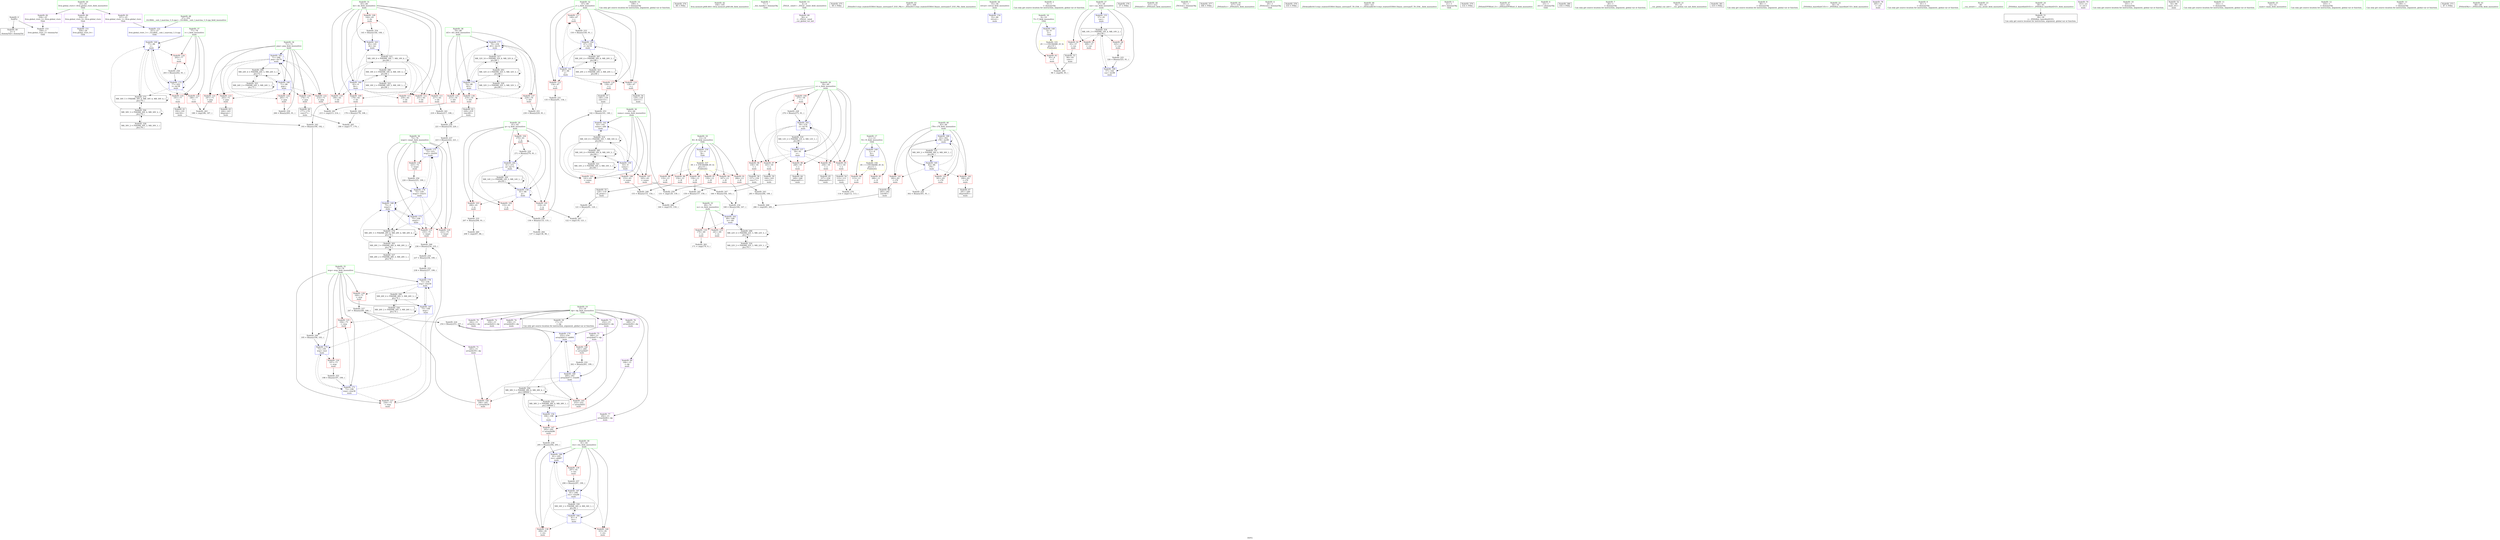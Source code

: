 digraph "SVFG" {
	label="SVFG";

	Node0x55a0b8b39100 [shape=record,color=grey,label="{NodeID: 0\nNullPtr}"];
	Node0x55a0b8b39100 -> Node0x55a0b8b67a90[style=solid];
	Node0x55a0b8b39100 -> Node0x55a0b8b6e020[style=solid];
	Node0x55a0b8b6b6f0 [shape=record,color=grey,label="{NodeID: 263\n188 = cmp(186, 187, )\n}"];
	Node0x55a0b8b6f640 [shape=record,color=blue,label="{NodeID: 180\n260\<--262\narrayidx67\<--rem68\nmain\n}"];
	Node0x55a0b8b6f640 -> Node0x55a0b8b6d7e0[style=dashed];
	Node0x55a0b8b6f640 -> Node0x55a0b8b6d8b0[style=dashed];
	Node0x55a0b8b6f640 -> Node0x55a0b8b6f570[style=dashed];
	Node0x55a0b8b6f640 -> Node0x55a0b8b88760[style=dashed];
	Node0x55a0b8b66a70 [shape=record,color=red,label="{NodeID: 97\n163\<--59\n\<--s\nmain\n}"];
	Node0x55a0b8b66a70 -> Node0x55a0b8b682b0[style=solid];
	Node0x55a0b8b39540 [shape=record,color=green,label="{NodeID: 14\n199\<--1\n\<--dummyObj\nCan only get source location for instruction, argument, global var or function.}"];
	Node0x55a0b8b675d0 [shape=record,color=red,label="{NodeID: 111\n217\<--65\n\<--ile\nmain\n}"];
	Node0x55a0b8b675d0 -> Node0x55a0b8b74150[style=solid];
	Node0x55a0b8b3ea60 [shape=record,color=green,label="{NodeID: 28\n59\<--60\ns\<--s_field_insensitive\nmain\n}"];
	Node0x55a0b8b3ea60 -> Node0x55a0b8b69ff0[style=solid];
	Node0x55a0b8b3ea60 -> Node0x55a0b8b669a0[style=solid];
	Node0x55a0b8b3ea60 -> Node0x55a0b8b66a70[style=solid];
	Node0x55a0b8b3ea60 -> Node0x55a0b8b66b40[style=solid];
	Node0x55a0b8b3ea60 -> Node0x55a0b8b66c10[style=solid];
	Node0x55a0b8b3ea60 -> Node0x55a0b8b66ce0[style=solid];
	Node0x55a0b8b3ea60 -> Node0x55a0b8b6e390[style=solid];
	Node0x55a0b8b3ea60 -> Node0x55a0b8b6f8b0[style=solid];
	Node0x55a0b8bab790 [shape=record,color=black,label="{NodeID: 374\n98 = PHI()\n}"];
	Node0x55a0b8b6c870 [shape=record,color=red,label="{NodeID: 125\n194\<--73\n\<--wsp\nmain\n}"];
	Node0x55a0b8b6c870 -> Node0x55a0b8b73fd0[style=solid];
	Node0x55a0b8b664c0 [shape=record,color=green,label="{NodeID: 42\n104\<--105\nllvm.memset.p0i8.i64\<--llvm.memset.p0i8.i64_field_insensitive\n}"];
	Node0x55a0b8b6d3d0 [shape=record,color=red,label="{NodeID: 139\n297\<--81\n\<--res\nmain\n}"];
	Node0x55a0b8b6d3d0 -> Node0x55a0b8b75950[style=solid];
	Node0x55a0b8b68040 [shape=record,color=black,label="{NodeID: 56\n129\<--128\nconv11\<--\nmain\n}"];
	Node0x55a0b8b68040 -> Node0x55a0b8b6b0f0[style=solid];
	Node0x55a0b8b90460 [shape=record,color=black,label="{NodeID: 319\nMR_12V_2 = PHI(MR_12V_4, MR_12V_1, )\npts\{60 \}\n}"];
	Node0x55a0b8b90460 -> Node0x55a0b8b6e390[style=dashed];
	Node0x55a0b8b739d0 [shape=record,color=grey,label="{NodeID: 236\n221 = Binary(218, 220, )\n}"];
	Node0x55a0b8b739d0 -> Node0x55a0b8b73b50[style=solid];
	Node0x55a0b8b6e020 [shape=record,color=blue, style = dotted,label="{NodeID: 153\n358\<--3\nllvm.global_ctors_2\<--dummyVal\nGlob }"];
	Node0x55a0b8b68ba0 [shape=record,color=purple,label="{NodeID: 70\n242\<--15\narrayidx\<--dp\nmain\n}"];
	Node0x55a0b8b74ed0 [shape=record,color=grey,label="{NodeID: 250\n237 = Binary(236, 199, )\n}"];
	Node0x55a0b8b74ed0 -> Node0x55a0b8b751d0[style=solid];
	Node0x55a0b8b6ebb0 [shape=record,color=blue,label="{NodeID: 167\n73\<--108\nwsp\<--\nmain\n}"];
	Node0x55a0b8b6ebb0 -> Node0x55a0b8b6c870[style=dashed];
	Node0x55a0b8b6ebb0 -> Node0x55a0b8b6ca10[style=dashed];
	Node0x55a0b8b6ebb0 -> Node0x55a0b8b6ee20[style=dashed];
	Node0x55a0b8b6ebb0 -> Node0x55a0b8b6f4a0[style=dashed];
	Node0x55a0b8b69700 [shape=record,color=red,label="{NodeID: 84\n113\<--11\n\<--N\nmain\n}"];
	Node0x55a0b8b69700 -> Node0x55a0b8b77ce0[style=solid];
	Node0x55a0b8b5bce0 [shape=record,color=green,label="{NodeID: 1\n7\<--1\n__dso_handle\<--dummyObj\nGlob }"];
	Node0x55a0b8b6b870 [shape=record,color=grey,label="{NodeID: 264\n137 = cmp(136, 86, )\n}"];
	Node0x55a0b8b6f710 [shape=record,color=blue,label="{NodeID: 181\n71\<--266\npop\<--inc70\nmain\n}"];
	Node0x55a0b8b6f710 -> Node0x55a0b8b6c460[style=dashed];
	Node0x55a0b8b6f710 -> Node0x55a0b8b6c530[style=dashed];
	Node0x55a0b8b6f710 -> Node0x55a0b8b6c600[style=dashed];
	Node0x55a0b8b6f710 -> Node0x55a0b8b6c6d0[style=dashed];
	Node0x55a0b8b6f710 -> Node0x55a0b8b6c7a0[style=dashed];
	Node0x55a0b8b6f710 -> Node0x55a0b8b6f710[style=dashed];
	Node0x55a0b8b6f710 -> Node0x55a0b8b86e60[style=dashed];
	Node0x55a0b8b66b40 [shape=record,color=red,label="{NodeID: 98\n248\<--59\n\<--s\nmain\n}"];
	Node0x55a0b8b66b40 -> Node0x55a0b8b686c0[style=solid];
	Node0x55a0b8b39610 [shape=record,color=green,label="{NodeID: 15\n4\<--6\n_ZStL8__ioinit\<--_ZStL8__ioinit_field_insensitive\nGlob }"];
	Node0x55a0b8b39610 -> Node0x55a0b8b68a00[style=solid];
	Node0x55a0b8b676a0 [shape=record,color=red,label="{NodeID: 112\n251\<--65\n\<--ile\nmain\n}"];
	Node0x55a0b8b3eb30 [shape=record,color=green,label="{NodeID: 29\n61\<--62\nq\<--q_field_insensitive\nmain\n}"];
	Node0x55a0b8b3eb30 -> Node0x55a0b8b66db0[style=solid];
	Node0x55a0b8b3eb30 -> Node0x55a0b8b66e80[style=solid];
	Node0x55a0b8b3eb30 -> Node0x55a0b8b66f50[style=solid];
	Node0x55a0b8b3eb30 -> Node0x55a0b8b67020[style=solid];
	Node0x55a0b8b3eb30 -> Node0x55a0b8b6e460[style=solid];
	Node0x55a0b8b3eb30 -> Node0x55a0b8b6f7e0[style=solid];
	Node0x55a0b8bab8f0 [shape=record,color=black,label="{NodeID: 375\n99 = PHI()\n}"];
	Node0x55a0b8b6c940 [shape=record,color=red,label="{NodeID: 126\n197\<--73\n\<--wsp\nmain\n}"];
	Node0x55a0b8b6c940 -> Node0x55a0b8b75650[style=solid];
	Node0x55a0b8b66590 [shape=record,color=green,label="{NodeID: 43\n307\<--308\n_ZStlsISt11char_traitsIcEERSt13basic_ostreamIcT_ES5_PKc\<--_ZStlsISt11char_traitsIcEERSt13basic_ostreamIcT_ES5_PKc_field_insensitive\n}"];
	Node0x55a0b8b6d4a0 [shape=record,color=red,label="{NodeID: 140\n315\<--81\n\<--res\nmain\n}"];
	Node0x55a0b8b68110 [shape=record,color=black,label="{NodeID: 57\n140\<--139\nconv15\<--\nmain\n}"];
	Node0x55a0b8b68110 -> Node0x55a0b8b75350[style=solid];
	Node0x55a0b8b90960 [shape=record,color=black,label="{NodeID: 320\nMR_14V_2 = PHI(MR_14V_3, MR_14V_1, )\npts\{62 \}\n}"];
	Node0x55a0b8b90960 -> Node0x55a0b8b6e460[style=dashed];
	Node0x55a0b8b90960 -> Node0x55a0b8b90960[style=dashed];
	Node0x55a0b8b73b50 [shape=record,color=grey,label="{NodeID: 237\n223 = Binary(222, 221, )\n}"];
	Node0x55a0b8b73b50 -> Node0x55a0b8b6f230[style=solid];
	Node0x55a0b8b6e120 [shape=record,color=blue,label="{NodeID: 154\n55\<--86\nretval\<--\nmain\n}"];
	Node0x55a0b8b68c70 [shape=record,color=purple,label="{NodeID: 71\n245\<--15\narrayidx59\<--dp\nmain\n}"];
	Node0x55a0b8b68c70 -> Node0x55a0b8b6d7e0[style=solid];
	Node0x55a0b8b75050 [shape=record,color=grey,label="{NodeID: 251\n230 = Binary(229, 91, )\n}"];
	Node0x55a0b8b75050 -> Node0x55a0b8b6f3d0[style=solid];
	Node0x55a0b8b6ec80 [shape=record,color=blue,label="{NodeID: 168\n75\<--9\nwsp2\<--\nmain\n}"];
	Node0x55a0b8b6ec80 -> Node0x55a0b8b6cd50[style=dashed];
	Node0x55a0b8b6ec80 -> Node0x55a0b8b6ec80[style=dashed];
	Node0x55a0b8b6ec80 -> Node0x55a0b8b6f090[style=dashed];
	Node0x55a0b8b6ec80 -> Node0x55a0b8b81f60[style=dashed];
	Node0x55a0b8b697d0 [shape=record,color=red,label="{NodeID: 85\n288\<--11\n\<--N\nmain\n}"];
	Node0x55a0b8b5ed40 [shape=record,color=green,label="{NodeID: 2\n9\<--1\n\<--dummyObj\nCan only get source location for instruction, argument, global var or function.}"];
	Node0x55a0b8b6b9f0 [shape=record,color=grey,label="{NodeID: 265\n180 = cmp(177, 179, )\n}"];
	Node0x55a0b8b6f7e0 [shape=record,color=blue,label="{NodeID: 182\n61\<--271\nq\<--inc73\nmain\n}"];
	Node0x55a0b8b6f7e0 -> Node0x55a0b8b66db0[style=dashed];
	Node0x55a0b8b6f7e0 -> Node0x55a0b8b66e80[style=dashed];
	Node0x55a0b8b6f7e0 -> Node0x55a0b8b66f50[style=dashed];
	Node0x55a0b8b6f7e0 -> Node0x55a0b8b67020[style=dashed];
	Node0x55a0b8b6f7e0 -> Node0x55a0b8b6e460[style=dashed];
	Node0x55a0b8b6f7e0 -> Node0x55a0b8b6f7e0[style=dashed];
	Node0x55a0b8b6f7e0 -> Node0x55a0b8b90960[style=dashed];
	Node0x55a0b8b66c10 [shape=record,color=red,label="{NodeID: 99\n256\<--59\n\<--s\nmain\n}"];
	Node0x55a0b8b66c10 -> Node0x55a0b8b68790[style=solid];
	Node0x55a0b8b3db50 [shape=record,color=green,label="{NodeID: 16\n8\<--10\nT\<--T_field_insensitive\nGlob }"];
	Node0x55a0b8b3db50 -> Node0x55a0b8b69630[style=solid];
	Node0x55a0b8b3db50 -> Node0x55a0b8b6db20[style=solid];
	Node0x55a0b8b67770 [shape=record,color=red,label="{NodeID: 113\n259\<--65\n\<--ile\nmain\n}"];
	Node0x55a0b8b3ec00 [shape=record,color=green,label="{NodeID: 30\n63\<--64\nsuma\<--suma_field_insensitive\nmain\n}"];
	Node0x55a0b8b3ec00 -> Node0x55a0b8b670f0[style=solid];
	Node0x55a0b8b3ec00 -> Node0x55a0b8b671c0[style=solid];
	Node0x55a0b8b3ec00 -> Node0x55a0b8b67290[style=solid];
	Node0x55a0b8b3ec00 -> Node0x55a0b8b6e530[style=solid];
	Node0x55a0b8b3ec00 -> Node0x55a0b8b6e7a0[style=solid];
	Node0x55a0b8bab9c0 [shape=record,color=black,label="{NodeID: 376\n37 = PHI()\n}"];
	Node0x55a0b8b88260 [shape=record,color=black,label="{NodeID: 293\nMR_32V_4 = PHI(MR_32V_5, MR_32V_3, )\npts\{80 \}\n}"];
	Node0x55a0b8b88260 -> Node0x55a0b8b6f160[style=dashed];
	Node0x55a0b8b88260 -> Node0x55a0b8b88260[style=dashed];
	Node0x55a0b8b88260 -> Node0x55a0b8b8fa60[style=dashed];
	Node0x55a0b8b88260 -> Node0x55a0b8b93660[style=dashed];
	Node0x55a0b8b6ca10 [shape=record,color=red,label="{NodeID: 127\n234\<--73\n\<--wsp\nmain\n}"];
	Node0x55a0b8b6ca10 -> Node0x55a0b8b748d0[style=solid];
	Node0x55a0b8b66660 [shape=record,color=green,label="{NodeID: 44\n311\<--312\n_ZNSolsEi\<--_ZNSolsEi_field_insensitive\n}"];
	Node0x55a0b8b727d0 [shape=record,color=grey,label="{NodeID: 224\n254 = Binary(253, 247, )\n}"];
	Node0x55a0b8b727d0 -> Node0x55a0b8b6f570[style=solid];
	Node0x55a0b8b6d570 [shape=record,color=red,label="{NodeID: 141\n282\<--83\n\<--i78\nmain\n}"];
	Node0x55a0b8b6d570 -> Node0x55a0b8b68860[style=solid];
	Node0x55a0b8b681e0 [shape=record,color=black,label="{NodeID: 58\n157\<--156\nconv17\<--\nmain\n}"];
	Node0x55a0b8b681e0 -> Node0x55a0b8b74750[style=solid];
	Node0x55a0b8b90e60 [shape=record,color=black,label="{NodeID: 321\nMR_16V_2 = PHI(MR_16V_3, MR_16V_1, )\npts\{64 \}\n}"];
	Node0x55a0b8b90e60 -> Node0x55a0b8b85a60[style=dashed];
	Node0x55a0b8b90e60 -> Node0x55a0b8b90e60[style=dashed];
	Node0x55a0b8b73cd0 [shape=record,color=grey,label="{NodeID: 238\n295 = Binary(294, 293, )\n}"];
	Node0x55a0b8b73cd0 -> Node0x55a0b8b6fb20[style=solid];
	Node0x55a0b8b6e1f0 [shape=record,color=blue,label="{NodeID: 155\n57\<--91\ncas\<--\nmain\n}"];
	Node0x55a0b8b6e1f0 -> Node0x55a0b8b8ff60[style=dashed];
	Node0x55a0b8b68d40 [shape=record,color=purple,label="{NodeID: 72\n250\<--15\narrayidx62\<--dp\nmain\n}"];
	Node0x55a0b8b95ca0 [shape=record,color=yellow,style=double,label="{NodeID: 335\n2V_1 = ENCHI(MR_2V_0)\npts\{10 \}\nFun[main]}"];
	Node0x55a0b8b95ca0 -> Node0x55a0b8b69630[style=dashed];
	Node0x55a0b8b751d0 [shape=record,color=grey,label="{NodeID: 252\n238 = Binary(237, 199, )\n}"];
	Node0x55a0b8b751d0 -> Node0x55a0b8b6f4a0[style=solid];
	Node0x55a0b8b6ed50 [shape=record,color=blue,label="{NodeID: 169\n77\<--86\ni\<--\nmain\n}"];
	Node0x55a0b8b6ed50 -> Node0x55a0b8b6ce20[style=dashed];
	Node0x55a0b8b6ed50 -> Node0x55a0b8b6cef0[style=dashed];
	Node0x55a0b8b6ed50 -> Node0x55a0b8b6cfc0[style=dashed];
	Node0x55a0b8b6ed50 -> Node0x55a0b8b6ed50[style=dashed];
	Node0x55a0b8b6ed50 -> Node0x55a0b8b6efc0[style=dashed];
	Node0x55a0b8b6ed50 -> Node0x55a0b8b82460[style=dashed];
	Node0x55a0b8b698a0 [shape=record,color=red,label="{NodeID: 86\n119\<--13\n\<--B\nmain\n}"];
	Node0x55a0b8b698a0 -> Node0x55a0b8b67f70[style=solid];
	Node0x55a0b8b3e070 [shape=record,color=green,label="{NodeID: 3\n19\<--1\n_ZSt3cin\<--dummyObj\nGlob }"];
	Node0x55a0b8b6bb70 [shape=record,color=grey,label="{NodeID: 266\n160 = cmp(155, 159, )\n}"];
	Node0x55a0b8b6f8b0 [shape=record,color=blue,label="{NodeID: 183\n59\<--276\ns\<--inc76\nmain\n}"];
	Node0x55a0b8b6f8b0 -> Node0x55a0b8b69ff0[style=dashed];
	Node0x55a0b8b6f8b0 -> Node0x55a0b8b669a0[style=dashed];
	Node0x55a0b8b6f8b0 -> Node0x55a0b8b66a70[style=dashed];
	Node0x55a0b8b6f8b0 -> Node0x55a0b8b66b40[style=dashed];
	Node0x55a0b8b6f8b0 -> Node0x55a0b8b66c10[style=dashed];
	Node0x55a0b8b6f8b0 -> Node0x55a0b8b66ce0[style=dashed];
	Node0x55a0b8b6f8b0 -> Node0x55a0b8b6f8b0[style=dashed];
	Node0x55a0b8b6f8b0 -> Node0x55a0b8b90460[style=dashed];
	Node0x55a0b8b66ce0 [shape=record,color=red,label="{NodeID: 100\n275\<--59\n\<--s\nmain\n}"];
	Node0x55a0b8b66ce0 -> Node0x55a0b8b72dd0[style=solid];
	Node0x55a0b8b3dbe0 [shape=record,color=green,label="{NodeID: 17\n11\<--12\nN\<--N_field_insensitive\nGlob }"];
	Node0x55a0b8b3dbe0 -> Node0x55a0b8b69700[style=solid];
	Node0x55a0b8b3dbe0 -> Node0x55a0b8b697d0[style=solid];
	Node0x55a0b8b3dbe0 -> Node0x55a0b8b6dc20[style=solid];
	Node0x55a0b8b67840 [shape=record,color=red,label="{NodeID: 114\n128\<--67\n\<--j\nmain\n}"];
	Node0x55a0b8b67840 -> Node0x55a0b8b68040[style=solid];
	Node0x55a0b8b3ecd0 [shape=record,color=green,label="{NodeID: 31\n65\<--66\nile\<--ile_field_insensitive\nmain\n}"];
	Node0x55a0b8b3ecd0 -> Node0x55a0b8b67360[style=solid];
	Node0x55a0b8b3ecd0 -> Node0x55a0b8b67430[style=solid];
	Node0x55a0b8b3ecd0 -> Node0x55a0b8b67500[style=solid];
	Node0x55a0b8b3ecd0 -> Node0x55a0b8b675d0[style=solid];
	Node0x55a0b8b3ecd0 -> Node0x55a0b8b676a0[style=solid];
	Node0x55a0b8b3ecd0 -> Node0x55a0b8b67770[style=solid];
	Node0x55a0b8b3ecd0 -> Node0x55a0b8b6e600[style=solid];
	Node0x55a0b8b3ecd0 -> Node0x55a0b8b6e870[style=solid];
	Node0x55a0b8baba90 [shape=record,color=black,label="{NodeID: 377\n306 = PHI()\n}"];
	Node0x55a0b8b88760 [shape=record,color=black,label="{NodeID: 294\nMR_38V_5 = PHI(MR_38V_6, MR_38V_4, )\npts\{180000 \}\n}"];
	Node0x55a0b8b88760 -> Node0x55a0b8b6d7e0[style=dashed];
	Node0x55a0b8b88760 -> Node0x55a0b8b6d8b0[style=dashed];
	Node0x55a0b8b88760 -> Node0x55a0b8b6da50[style=dashed];
	Node0x55a0b8b88760 -> Node0x55a0b8b6f570[style=dashed];
	Node0x55a0b8b88760 -> Node0x55a0b8b88760[style=dashed];
	Node0x55a0b8b88760 -> Node0x55a0b8b85160[style=dashed];
	Node0x55a0b8b6cae0 [shape=record,color=red,label="{NodeID: 128\n240\<--73\n\<--wsp\nmain\n}"];
	Node0x55a0b8b6cae0 -> Node0x55a0b8b72c50[style=solid];
	Node0x55a0b8b66730 [shape=record,color=green,label="{NodeID: 45\n317\<--318\n_ZNSolsEx\<--_ZNSolsEx_field_insensitive\n}"];
	Node0x55a0b8b72950 [shape=record,color=grey,label="{NodeID: 225\n326 = Binary(325, 91, )\n}"];
	Node0x55a0b8b72950 -> Node0x55a0b8b6fd90[style=solid];
	Node0x55a0b8b6d640 [shape=record,color=red,label="{NodeID: 142\n290\<--83\n\<--i78\nmain\n}"];
	Node0x55a0b8b6d640 -> Node0x55a0b8b68930[style=solid];
	Node0x55a0b8b682b0 [shape=record,color=black,label="{NodeID: 59\n164\<--163\nconv22\<--\nmain\n}"];
	Node0x55a0b8b682b0 -> Node0x55a0b8b74a50[style=solid];
	Node0x55a0b8b91360 [shape=record,color=black,label="{NodeID: 322\nMR_18V_2 = PHI(MR_18V_3, MR_18V_1, )\npts\{66 \}\n}"];
	Node0x55a0b8b91360 -> Node0x55a0b8b85f60[style=dashed];
	Node0x55a0b8b91360 -> Node0x55a0b8b91360[style=dashed];
	Node0x55a0b8b73e50 [shape=record,color=grey,label="{NodeID: 239\n136 = Binary(133, 135, )\n}"];
	Node0x55a0b8b73e50 -> Node0x55a0b8b6b870[style=solid];
	Node0x55a0b8b6e2c0 [shape=record,color=blue,label="{NodeID: 156\n106\<--108\n\<--\nmain\n}"];
	Node0x55a0b8b6e2c0 -> Node0x55a0b8b6da50[style=dashed];
	Node0x55a0b8b6e2c0 -> Node0x55a0b8b88760[style=dashed];
	Node0x55a0b8b6e2c0 -> Node0x55a0b8b85160[style=dashed];
	Node0x55a0b8b68e10 [shape=record,color=purple,label="{NodeID: 73\n252\<--15\narrayidx63\<--dp\nmain\n}"];
	Node0x55a0b8b68e10 -> Node0x55a0b8b6d8b0[style=solid];
	Node0x55a0b8b68e10 -> Node0x55a0b8b6f570[style=solid];
	Node0x55a0b8b96790 [shape=record,color=yellow,style=double,label="{NodeID: 336\n4V_1 = ENCHI(MR_4V_0)\npts\{12 \}\nFun[main]}"];
	Node0x55a0b8b96790 -> Node0x55a0b8b69700[style=dashed];
	Node0x55a0b8b96790 -> Node0x55a0b8b697d0[style=dashed];
	Node0x55a0b8b75350 [shape=record,color=grey,label="{NodeID: 253\n142 = Binary(141, 140, )\n}"];
	Node0x55a0b8b75350 -> Node0x55a0b8b6e7a0[style=solid];
	Node0x55a0b8b6ee20 [shape=record,color=blue,label="{NodeID: 170\n73\<--195\nwsp\<--mul\nmain\n}"];
	Node0x55a0b8b6ee20 -> Node0x55a0b8b6c940[style=dashed];
	Node0x55a0b8b6ee20 -> Node0x55a0b8b6eef0[style=dashed];
	Node0x55a0b8b69970 [shape=record,color=red,label="{NodeID: 87\n130\<--13\n\<--B\nmain\n}"];
	Node0x55a0b8b69970 -> Node0x55a0b8b6b0f0[style=solid];
	Node0x55a0b8b3e130 [shape=record,color=green,label="{NodeID: 4\n20\<--1\n_ZSt4cout\<--dummyObj\nGlob }"];
	Node0x55a0b8b6bcf0 [shape=record,color=grey,label="{NodeID: 267\n122 = cmp(118, 121, )\n}"];
	Node0x55a0b8b6f980 [shape=record,color=blue,label="{NodeID: 184\n81\<--9\nres\<--\nmain\n}"];
	Node0x55a0b8b6f980 -> Node0x55a0b8b6d300[style=dashed];
	Node0x55a0b8b6f980 -> Node0x55a0b8b6d4a0[style=dashed];
	Node0x55a0b8b6f980 -> Node0x55a0b8b6fb20[style=dashed];
	Node0x55a0b8b6f980 -> Node0x55a0b8b93b60[style=dashed];
	Node0x55a0b8b66db0 [shape=record,color=red,label="{NodeID: 101\n118\<--61\n\<--q\nmain\n}"];
	Node0x55a0b8b66db0 -> Node0x55a0b8b6bcf0[style=solid];
	Node0x55a0b8b3dcb0 [shape=record,color=green,label="{NodeID: 18\n13\<--14\nB\<--B_field_insensitive\nGlob }"];
	Node0x55a0b8b3dcb0 -> Node0x55a0b8b698a0[style=solid];
	Node0x55a0b8b3dcb0 -> Node0x55a0b8b69970[style=solid];
	Node0x55a0b8b3dcb0 -> Node0x55a0b8b69a40[style=solid];
	Node0x55a0b8b3dcb0 -> Node0x55a0b8b69b10[style=solid];
	Node0x55a0b8b3dcb0 -> Node0x55a0b8b69be0[style=solid];
	Node0x55a0b8b3dcb0 -> Node0x55a0b8b69cb0[style=solid];
	Node0x55a0b8b3dcb0 -> Node0x55a0b8b6dd20[style=solid];
	Node0x55a0b8b67910 [shape=record,color=red,label="{NodeID: 115\n134\<--67\n\<--j\nmain\n}"];
	Node0x55a0b8b67910 -> Node0x55a0b8b73250[style=solid];
	Node0x55a0b8b3eda0 [shape=record,color=green,label="{NodeID: 32\n67\<--68\nj\<--j_field_insensitive\nmain\n}"];
	Node0x55a0b8b3eda0 -> Node0x55a0b8b67840[style=solid];
	Node0x55a0b8b3eda0 -> Node0x55a0b8b67910[style=solid];
	Node0x55a0b8b3eda0 -> Node0x55a0b8b6c120[style=solid];
	Node0x55a0b8b3eda0 -> Node0x55a0b8b6c1f0[style=solid];
	Node0x55a0b8b3eda0 -> Node0x55a0b8b6e6d0[style=solid];
	Node0x55a0b8b3eda0 -> Node0x55a0b8b6e940[style=solid];
	Node0x55a0b8babbf0 [shape=record,color=black,label="{NodeID: 378\n310 = PHI()\n}"];
	Node0x55a0b8b6cbb0 [shape=record,color=red,label="{NodeID: 129\n222\<--75\n\<--wsp2\nmain\n}"];
	Node0x55a0b8b6cbb0 -> Node0x55a0b8b73b50[style=solid];
	Node0x55a0b8b66800 [shape=record,color=green,label="{NodeID: 46\n320\<--321\n_ZSt4endlIcSt11char_traitsIcEERSt13basic_ostreamIT_T0_ES6_\<--_ZSt4endlIcSt11char_traitsIcEERSt13basic_ostreamIT_T0_ES6__field_insensitive\n}"];
	Node0x55a0b8b72ad0 [shape=record,color=grey,label="{NodeID: 226\n302 = Binary(301, 91, )\n}"];
	Node0x55a0b8b72ad0 -> Node0x55a0b8b6fcc0[style=solid];
	Node0x55a0b8b6d710 [shape=record,color=red,label="{NodeID: 143\n301\<--83\n\<--i78\nmain\n}"];
	Node0x55a0b8b6d710 -> Node0x55a0b8b72ad0[style=solid];
	Node0x55a0b8b68380 [shape=record,color=black,label="{NodeID: 60\n177\<--176\nconv27\<--\nmain\n}"];
	Node0x55a0b8b68380 -> Node0x55a0b8b6b9f0[style=solid];
	Node0x55a0b8b91860 [shape=record,color=black,label="{NodeID: 323\nMR_20V_2 = PHI(MR_20V_3, MR_20V_1, )\npts\{68 \}\n}"];
	Node0x55a0b8b91860 -> Node0x55a0b8b86460[style=dashed];
	Node0x55a0b8b91860 -> Node0x55a0b8b91860[style=dashed];
	Node0x55a0b8b73fd0 [shape=record,color=grey,label="{NodeID: 240\n195 = Binary(194, 193, )\n}"];
	Node0x55a0b8b73fd0 -> Node0x55a0b8b6ee20[style=solid];
	Node0x55a0b8b6e390 [shape=record,color=blue,label="{NodeID: 157\n59\<--91\ns\<--\nmain\n}"];
	Node0x55a0b8b6e390 -> Node0x55a0b8b69ff0[style=dashed];
	Node0x55a0b8b6e390 -> Node0x55a0b8b669a0[style=dashed];
	Node0x55a0b8b6e390 -> Node0x55a0b8b66a70[style=dashed];
	Node0x55a0b8b6e390 -> Node0x55a0b8b66b40[style=dashed];
	Node0x55a0b8b6e390 -> Node0x55a0b8b66c10[style=dashed];
	Node0x55a0b8b6e390 -> Node0x55a0b8b66ce0[style=dashed];
	Node0x55a0b8b6e390 -> Node0x55a0b8b6f8b0[style=dashed];
	Node0x55a0b8b6e390 -> Node0x55a0b8b90460[style=dashed];
	Node0x55a0b8b68ee0 [shape=record,color=purple,label="{NodeID: 74\n258\<--15\narrayidx66\<--dp\nmain\n}"];
	Node0x55a0b8b96870 [shape=record,color=yellow,style=double,label="{NodeID: 337\n6V_1 = ENCHI(MR_6V_0)\npts\{14 \}\nFun[main]}"];
	Node0x55a0b8b96870 -> Node0x55a0b8b698a0[style=dashed];
	Node0x55a0b8b96870 -> Node0x55a0b8b69970[style=dashed];
	Node0x55a0b8b96870 -> Node0x55a0b8b69a40[style=dashed];
	Node0x55a0b8b96870 -> Node0x55a0b8b69b10[style=dashed];
	Node0x55a0b8b96870 -> Node0x55a0b8b69be0[style=dashed];
	Node0x55a0b8b96870 -> Node0x55a0b8b69cb0[style=dashed];
	Node0x55a0b8b754d0 [shape=record,color=grey,label="{NodeID: 254\n145 = Binary(144, 108, )\n}"];
	Node0x55a0b8b754d0 -> Node0x55a0b8b6e870[style=solid];
	Node0x55a0b8b6eef0 [shape=record,color=blue,label="{NodeID: 171\n73\<--198\nwsp\<--rem36\nmain\n}"];
	Node0x55a0b8b6eef0 -> Node0x55a0b8b6c870[style=dashed];
	Node0x55a0b8b6eef0 -> Node0x55a0b8b6ca10[style=dashed];
	Node0x55a0b8b6eef0 -> Node0x55a0b8b6ee20[style=dashed];
	Node0x55a0b8b6eef0 -> Node0x55a0b8b6f4a0[style=dashed];
	Node0x55a0b8b69a40 [shape=record,color=red,label="{NodeID: 88\n154\<--13\n\<--B\nmain\n}"];
	Node0x55a0b8b69a40 -> Node0x55a0b8b74bd0[style=solid];
	Node0x55a0b8b38fe0 [shape=record,color=green,label="{NodeID: 5\n21\<--1\n.str\<--dummyObj\nGlob }"];
	Node0x55a0b8b6be70 [shape=record,color=grey,label="{NodeID: 268\n286 = cmp(283, 285, )\n}"];
	Node0x55a0b8b6fa50 [shape=record,color=blue,label="{NodeID: 185\n83\<--86\ni78\<--\nmain\n}"];
	Node0x55a0b8b6fa50 -> Node0x55a0b8b6d570[style=dashed];
	Node0x55a0b8b6fa50 -> Node0x55a0b8b6d640[style=dashed];
	Node0x55a0b8b6fa50 -> Node0x55a0b8b6d710[style=dashed];
	Node0x55a0b8b6fa50 -> Node0x55a0b8b6fcc0[style=dashed];
	Node0x55a0b8b6fa50 -> Node0x55a0b8b84c60[style=dashed];
	Node0x55a0b8b66e80 [shape=record,color=red,label="{NodeID: 102\n133\<--61\n\<--q\nmain\n}"];
	Node0x55a0b8b66e80 -> Node0x55a0b8b73e50[style=solid];
	Node0x55a0b8b3dd80 [shape=record,color=green,label="{NodeID: 19\n15\<--18\ndp\<--dp_field_insensitive\nGlob }"];
	Node0x55a0b8b3dd80 -> Node0x55a0b8b67b60[style=solid];
	Node0x55a0b8b3dd80 -> Node0x55a0b8b68ad0[style=solid];
	Node0x55a0b8b3dd80 -> Node0x55a0b8b68ba0[style=solid];
	Node0x55a0b8b3dd80 -> Node0x55a0b8b68c70[style=solid];
	Node0x55a0b8b3dd80 -> Node0x55a0b8b68d40[style=solid];
	Node0x55a0b8b3dd80 -> Node0x55a0b8b68e10[style=solid];
	Node0x55a0b8b3dd80 -> Node0x55a0b8b68ee0[style=solid];
	Node0x55a0b8b3dd80 -> Node0x55a0b8b68fb0[style=solid];
	Node0x55a0b8b3dd80 -> Node0x55a0b8b69080[style=solid];
	Node0x55a0b8b3dd80 -> Node0x55a0b8b69150[style=solid];
	Node0x55a0b8b6c120 [shape=record,color=red,label="{NodeID: 116\n139\<--67\n\<--j\nmain\n}"];
	Node0x55a0b8b6c120 -> Node0x55a0b8b68110[style=solid];
	Node0x55a0b8b3ee70 [shape=record,color=green,label="{NodeID: 33\n69\<--70\nss\<--ss_field_insensitive\nmain\n}"];
	Node0x55a0b8b3ee70 -> Node0x55a0b8b6c2c0[style=solid];
	Node0x55a0b8b3ee70 -> Node0x55a0b8b6c390[style=solid];
	Node0x55a0b8b3ee70 -> Node0x55a0b8b6ea10[style=solid];
	Node0x55a0b8babcf0 [shape=record,color=black,label="{NodeID: 379\n314 = PHI()\n}"];
	Node0x55a0b8b6cc80 [shape=record,color=red,label="{NodeID: 130\n225\<--75\n\<--wsp2\nmain\n}"];
	Node0x55a0b8b6cc80 -> Node0x55a0b8b757d0[style=solid];
	Node0x55a0b8b668d0 [shape=record,color=green,label="{NodeID: 47\n322\<--323\n_ZNSolsEPFRSoS_E\<--_ZNSolsEPFRSoS_E_field_insensitive\n}"];
	Node0x55a0b8b72c50 [shape=record,color=grey,label="{NodeID: 227\n247 = Binary(240, 246, )\n}"];
	Node0x55a0b8b72c50 -> Node0x55a0b8b727d0[style=solid];
	Node0x55a0b8b6d7e0 [shape=record,color=red,label="{NodeID: 144\n246\<--245\n\<--arrayidx59\nmain\n}"];
	Node0x55a0b8b6d7e0 -> Node0x55a0b8b72c50[style=solid];
	Node0x55a0b8b68450 [shape=record,color=black,label="{NodeID: 61\n192\<--191\nconv34\<--\nmain\n}"];
	Node0x55a0b8b68450 -> Node0x55a0b8b742d0[style=solid];
	Node0x55a0b8b91d60 [shape=record,color=black,label="{NodeID: 324\nMR_22V_2 = PHI(MR_22V_3, MR_22V_1, )\npts\{70 \}\n}"];
	Node0x55a0b8b91d60 -> Node0x55a0b8b86960[style=dashed];
	Node0x55a0b8b91d60 -> Node0x55a0b8b91d60[style=dashed];
	Node0x55a0b8b74150 [shape=record,color=grey,label="{NodeID: 241\n218 = Binary(217, 108, )\n}"];
	Node0x55a0b8b74150 -> Node0x55a0b8b739d0[style=solid];
	Node0x55a0b8b6e460 [shape=record,color=blue,label="{NodeID: 158\n61\<--86\nq\<--\nmain\n}"];
	Node0x55a0b8b6e460 -> Node0x55a0b8b66db0[style=dashed];
	Node0x55a0b8b6e460 -> Node0x55a0b8b66e80[style=dashed];
	Node0x55a0b8b6e460 -> Node0x55a0b8b66f50[style=dashed];
	Node0x55a0b8b6e460 -> Node0x55a0b8b67020[style=dashed];
	Node0x55a0b8b6e460 -> Node0x55a0b8b6e460[style=dashed];
	Node0x55a0b8b6e460 -> Node0x55a0b8b6f7e0[style=dashed];
	Node0x55a0b8b6e460 -> Node0x55a0b8b90960[style=dashed];
	Node0x55a0b8b68fb0 [shape=record,color=purple,label="{NodeID: 75\n260\<--15\narrayidx67\<--dp\nmain\n}"];
	Node0x55a0b8b68fb0 -> Node0x55a0b8b6d980[style=solid];
	Node0x55a0b8b68fb0 -> Node0x55a0b8b6f640[style=solid];
	Node0x55a0b8b75650 [shape=record,color=grey,label="{NodeID: 255\n198 = Binary(197, 199, )\n}"];
	Node0x55a0b8b75650 -> Node0x55a0b8b6eef0[style=solid];
	Node0x55a0b8b6efc0 [shape=record,color=blue,label="{NodeID: 172\n77\<--203\ni\<--inc38\nmain\n}"];
	Node0x55a0b8b6efc0 -> Node0x55a0b8b6ce20[style=dashed];
	Node0x55a0b8b6efc0 -> Node0x55a0b8b6cef0[style=dashed];
	Node0x55a0b8b6efc0 -> Node0x55a0b8b6cfc0[style=dashed];
	Node0x55a0b8b6efc0 -> Node0x55a0b8b6ed50[style=dashed];
	Node0x55a0b8b6efc0 -> Node0x55a0b8b6efc0[style=dashed];
	Node0x55a0b8b6efc0 -> Node0x55a0b8b82460[style=dashed];
	Node0x55a0b8b69b10 [shape=record,color=red,label="{NodeID: 89\n158\<--13\n\<--B\nmain\n}"];
	Node0x55a0b8b69b10 -> Node0x55a0b8b74750[style=solid];
	Node0x55a0b8b3cea0 [shape=record,color=green,label="{NodeID: 6\n23\<--1\n.str.1\<--dummyObj\nGlob }"];
	Node0x55a0b8b6bff0 [shape=record,color=grey,label="{NodeID: 269\n96 = cmp(94, 95, )\n}"];
	Node0x55a0b8b6fb20 [shape=record,color=blue,label="{NodeID: 186\n81\<--295\nres\<--add87\nmain\n}"];
	Node0x55a0b8b6fb20 -> Node0x55a0b8b6d3d0[style=dashed];
	Node0x55a0b8b6fb20 -> Node0x55a0b8b6fbf0[style=dashed];
	Node0x55a0b8b66f50 [shape=record,color=red,label="{NodeID: 103\n206\<--61\n\<--q\nmain\n}"];
	Node0x55a0b8b66f50 -> Node0x55a0b8b73850[style=solid];
	Node0x55a0b8b3de50 [shape=record,color=green,label="{NodeID: 20\n25\<--29\nllvm.global_ctors\<--llvm.global_ctors_field_insensitive\nGlob }"];
	Node0x55a0b8b3de50 -> Node0x55a0b8b693c0[style=solid];
	Node0x55a0b8b3de50 -> Node0x55a0b8b69490[style=solid];
	Node0x55a0b8b3de50 -> Node0x55a0b8b69560[style=solid];
	Node0x55a0b8b6c1f0 [shape=record,color=red,label="{NodeID: 117\n149\<--67\n\<--j\nmain\n}"];
	Node0x55a0b8b6c1f0 -> Node0x55a0b8b73550[style=solid];
	Node0x55a0b8b3ef40 [shape=record,color=green,label="{NodeID: 34\n71\<--72\npop\<--pop_field_insensitive\nmain\n}"];
	Node0x55a0b8b3ef40 -> Node0x55a0b8b6c460[style=solid];
	Node0x55a0b8b3ef40 -> Node0x55a0b8b6c530[style=solid];
	Node0x55a0b8b3ef40 -> Node0x55a0b8b6c600[style=solid];
	Node0x55a0b8b3ef40 -> Node0x55a0b8b6c6d0[style=solid];
	Node0x55a0b8b3ef40 -> Node0x55a0b8b6c7a0[style=solid];
	Node0x55a0b8b3ef40 -> Node0x55a0b8b6eae0[style=solid];
	Node0x55a0b8b3ef40 -> Node0x55a0b8b6f710[style=solid];
	Node0x55a0b8babdf0 [shape=record,color=black,label="{NodeID: 380\n316 = PHI()\n}"];
	Node0x55a0b8b6cd50 [shape=record,color=red,label="{NodeID: 131\n235\<--75\n\<--wsp2\nmain\n}"];
	Node0x55a0b8b6cd50 -> Node0x55a0b8b748d0[style=solid];
	Node0x55a0b8b679c0 [shape=record,color=green,label="{NodeID: 48\n27\<--352\n_GLOBAL__sub_I_marcina_3_0.cpp\<--_GLOBAL__sub_I_marcina_3_0.cpp_field_insensitive\n}"];
	Node0x55a0b8b679c0 -> Node0x55a0b8b6df20[style=solid];
	Node0x55a0b8b72dd0 [shape=record,color=grey,label="{NodeID: 228\n276 = Binary(275, 91, )\n}"];
	Node0x55a0b8b72dd0 -> Node0x55a0b8b6f8b0[style=solid];
	Node0x55a0b8b6d8b0 [shape=record,color=red,label="{NodeID: 145\n253\<--252\n\<--arrayidx63\nmain\n}"];
	Node0x55a0b8b6d8b0 -> Node0x55a0b8b727d0[style=solid];
	Node0x55a0b8b68520 [shape=record,color=black,label="{NodeID: 62\n220\<--219\nconv48\<--\nmain\n}"];
	Node0x55a0b8b68520 -> Node0x55a0b8b739d0[style=solid];
	Node0x55a0b8b92260 [shape=record,color=black,label="{NodeID: 325\nMR_24V_2 = PHI(MR_24V_3, MR_24V_1, )\npts\{72 \}\n}"];
	Node0x55a0b8b92260 -> Node0x55a0b8b86e60[style=dashed];
	Node0x55a0b8b92260 -> Node0x55a0b8b92260[style=dashed];
	Node0x55a0b8b742d0 [shape=record,color=grey,label="{NodeID: 242\n193 = Binary(190, 192, )\n}"];
	Node0x55a0b8b742d0 -> Node0x55a0b8b73fd0[style=solid];
	Node0x55a0b8b6e530 [shape=record,color=blue,label="{NodeID: 159\n63\<--9\nsuma\<--\nmain\n}"];
	Node0x55a0b8b6e530 -> Node0x55a0b8b670f0[style=dashed];
	Node0x55a0b8b6e530 -> Node0x55a0b8b671c0[style=dashed];
	Node0x55a0b8b6e530 -> Node0x55a0b8b67290[style=dashed];
	Node0x55a0b8b6e530 -> Node0x55a0b8b6e7a0[style=dashed];
	Node0x55a0b8b6e530 -> Node0x55a0b8b85a60[style=dashed];
	Node0x55a0b8b6e530 -> Node0x55a0b8b8eb60[style=dashed];
	Node0x55a0b8b69080 [shape=record,color=purple,label="{NodeID: 76\n289\<--15\narrayidx84\<--dp\nmain\n}"];
	Node0x55a0b8b757d0 [shape=record,color=grey,label="{NodeID: 256\n226 = Binary(225, 199, )\n}"];
	Node0x55a0b8b757d0 -> Node0x55a0b8b6f300[style=solid];
	Node0x55a0b8b6f090 [shape=record,color=blue,label="{NodeID: 173\n75\<--108\nwsp2\<--\nmain\n}"];
	Node0x55a0b8b6f090 -> Node0x55a0b8b6cbb0[style=dashed];
	Node0x55a0b8b6f090 -> Node0x55a0b8b6cd50[style=dashed];
	Node0x55a0b8b6f090 -> Node0x55a0b8b6ec80[style=dashed];
	Node0x55a0b8b6f090 -> Node0x55a0b8b6f230[style=dashed];
	Node0x55a0b8b6f090 -> Node0x55a0b8b81f60[style=dashed];
	Node0x55a0b8b69be0 [shape=record,color=red,label="{NodeID: 90\n167\<--13\n\<--B\nmain\n}"];
	Node0x55a0b8b69be0 -> Node0x55a0b8b736d0[style=solid];
	Node0x55a0b8b3cf30 [shape=record,color=green,label="{NodeID: 7\n26\<--1\n\<--dummyObj\nCan only get source location for instruction, argument, global var or function.}"];
	Node0x55a0b8b77ce0 [shape=record,color=grey,label="{NodeID: 270\n114 = cmp(112, 113, )\n}"];
	Node0x55a0b8b6fbf0 [shape=record,color=blue,label="{NodeID: 187\n81\<--298\nres\<--rem88\nmain\n}"];
	Node0x55a0b8b6fbf0 -> Node0x55a0b8b6d300[style=dashed];
	Node0x55a0b8b6fbf0 -> Node0x55a0b8b6d4a0[style=dashed];
	Node0x55a0b8b6fbf0 -> Node0x55a0b8b6fb20[style=dashed];
	Node0x55a0b8b6fbf0 -> Node0x55a0b8b93b60[style=dashed];
	Node0x55a0b8b67020 [shape=record,color=red,label="{NodeID: 104\n270\<--61\n\<--q\nmain\n}"];
	Node0x55a0b8b67020 -> Node0x55a0b8b72f50[style=solid];
	Node0x55a0b8b3df20 [shape=record,color=green,label="{NodeID: 21\n30\<--31\n__cxx_global_var_init\<--__cxx_global_var_init_field_insensitive\n}"];
	Node0x55a0b8b6c2c0 [shape=record,color=red,label="{NodeID: 118\n170\<--69\n\<--ss\nmain\n}"];
	Node0x55a0b8b6c2c0 -> Node0x55a0b8b6b570[style=solid];
	Node0x55a0b8b3f010 [shape=record,color=green,label="{NodeID: 35\n73\<--74\nwsp\<--wsp_field_insensitive\nmain\n}"];
	Node0x55a0b8b3f010 -> Node0x55a0b8b6c870[style=solid];
	Node0x55a0b8b3f010 -> Node0x55a0b8b6c940[style=solid];
	Node0x55a0b8b3f010 -> Node0x55a0b8b6ca10[style=solid];
	Node0x55a0b8b3f010 -> Node0x55a0b8b6cae0[style=solid];
	Node0x55a0b8b3f010 -> Node0x55a0b8b6ebb0[style=solid];
	Node0x55a0b8b3f010 -> Node0x55a0b8b6ee20[style=solid];
	Node0x55a0b8b3f010 -> Node0x55a0b8b6eef0[style=solid];
	Node0x55a0b8b3f010 -> Node0x55a0b8b6f4a0[style=solid];
	Node0x55a0b8babef0 [shape=record,color=black,label="{NodeID: 381\n319 = PHI()\n}"];
	Node0x55a0b8b6ce20 [shape=record,color=red,label="{NodeID: 132\n186\<--77\n\<--i\nmain\n}"];
	Node0x55a0b8b6ce20 -> Node0x55a0b8b6b6f0[style=solid];
	Node0x55a0b8b67a90 [shape=record,color=black,label="{NodeID: 49\n2\<--3\ndummyVal\<--dummyVal\n}"];
	Node0x55a0b8b72f50 [shape=record,color=grey,label="{NodeID: 229\n271 = Binary(270, 91, )\n}"];
	Node0x55a0b8b72f50 -> Node0x55a0b8b6f7e0[style=solid];
	Node0x55a0b8b6d980 [shape=record,color=red,label="{NodeID: 146\n261\<--260\n\<--arrayidx67\nmain\n}"];
	Node0x55a0b8b6d980 -> Node0x55a0b8b733d0[style=solid];
	Node0x55a0b8b685f0 [shape=record,color=black,label="{NodeID: 63\n244\<--243\nidxprom\<--\nmain\n}"];
	Node0x55a0b8b92760 [shape=record,color=black,label="{NodeID: 326\nMR_26V_2 = PHI(MR_26V_3, MR_26V_1, )\npts\{74 \}\n}"];
	Node0x55a0b8b92760 -> Node0x55a0b8b87360[style=dashed];
	Node0x55a0b8b92760 -> Node0x55a0b8b92760[style=dashed];
	Node0x55a0b8b74450 [shape=record,color=grey,label="{NodeID: 243\n285 = Binary(284, 108, )\n}"];
	Node0x55a0b8b74450 -> Node0x55a0b8b6be70[style=solid];
	Node0x55a0b8b6e600 [shape=record,color=blue,label="{NodeID: 160\n65\<--9\nile\<--\nmain\n}"];
	Node0x55a0b8b6e600 -> Node0x55a0b8b67360[style=dashed];
	Node0x55a0b8b6e600 -> Node0x55a0b8b67430[style=dashed];
	Node0x55a0b8b6e600 -> Node0x55a0b8b67500[style=dashed];
	Node0x55a0b8b6e600 -> Node0x55a0b8b675d0[style=dashed];
	Node0x55a0b8b6e600 -> Node0x55a0b8b676a0[style=dashed];
	Node0x55a0b8b6e600 -> Node0x55a0b8b67770[style=dashed];
	Node0x55a0b8b6e600 -> Node0x55a0b8b6e870[style=dashed];
	Node0x55a0b8b6e600 -> Node0x55a0b8b85f60[style=dashed];
	Node0x55a0b8b6e600 -> Node0x55a0b8b8f060[style=dashed];
	Node0x55a0b8b69150 [shape=record,color=purple,label="{NodeID: 77\n292\<--15\narrayidx86\<--dp\nmain\n}"];
	Node0x55a0b8b69150 -> Node0x55a0b8b6da50[style=solid];
	Node0x55a0b8b75950 [shape=record,color=grey,label="{NodeID: 257\n298 = Binary(297, 199, )\n}"];
	Node0x55a0b8b75950 -> Node0x55a0b8b6fbf0[style=solid];
	Node0x55a0b8b6f160 [shape=record,color=blue,label="{NodeID: 174\n79\<--86\ni43\<--\nmain\n}"];
	Node0x55a0b8b6f160 -> Node0x55a0b8b6d090[style=dashed];
	Node0x55a0b8b6f160 -> Node0x55a0b8b6d160[style=dashed];
	Node0x55a0b8b6f160 -> Node0x55a0b8b6d230[style=dashed];
	Node0x55a0b8b6f160 -> Node0x55a0b8b6f3d0[style=dashed];
	Node0x55a0b8b6f160 -> Node0x55a0b8b8fa60[style=dashed];
	Node0x55a0b8b69cb0 [shape=record,color=red,label="{NodeID: 91\n284\<--13\n\<--B\nmain\n}"];
	Node0x55a0b8b69cb0 -> Node0x55a0b8b74450[style=solid];
	Node0x55a0b8b39870 [shape=record,color=green,label="{NodeID: 8\n86\<--1\n\<--dummyObj\nCan only get source location for instruction, argument, global var or function.}"];
	Node0x55a0b8b6fcc0 [shape=record,color=blue,label="{NodeID: 188\n83\<--302\ni78\<--inc90\nmain\n}"];
	Node0x55a0b8b6fcc0 -> Node0x55a0b8b6d570[style=dashed];
	Node0x55a0b8b6fcc0 -> Node0x55a0b8b6d640[style=dashed];
	Node0x55a0b8b6fcc0 -> Node0x55a0b8b6d710[style=dashed];
	Node0x55a0b8b6fcc0 -> Node0x55a0b8b6fcc0[style=dashed];
	Node0x55a0b8b6fcc0 -> Node0x55a0b8b84c60[style=dashed];
	Node0x55a0b8b670f0 [shape=record,color=red,label="{NodeID: 105\n141\<--63\n\<--suma\nmain\n}"];
	Node0x55a0b8b670f0 -> Node0x55a0b8b75350[style=solid];
	Node0x55a0b8b3d200 [shape=record,color=green,label="{NodeID: 22\n34\<--35\n_ZNSt8ios_base4InitC1Ev\<--_ZNSt8ios_base4InitC1Ev_field_insensitive\n}"];
	Node0x55a0b8b85a60 [shape=record,color=black,label="{NodeID: 285\nMR_16V_4 = PHI(MR_16V_6, MR_16V_3, )\npts\{64 \}\n}"];
	Node0x55a0b8b85a60 -> Node0x55a0b8b6e530[style=dashed];
	Node0x55a0b8b85a60 -> Node0x55a0b8b85a60[style=dashed];
	Node0x55a0b8b85a60 -> Node0x55a0b8b90e60[style=dashed];
	Node0x55a0b8b6c390 [shape=record,color=red,label="{NodeID: 119\n241\<--69\n\<--ss\nmain\n}"];
	Node0x55a0b8b3f0e0 [shape=record,color=green,label="{NodeID: 36\n75\<--76\nwsp2\<--wsp2_field_insensitive\nmain\n}"];
	Node0x55a0b8b3f0e0 -> Node0x55a0b8b6cbb0[style=solid];
	Node0x55a0b8b3f0e0 -> Node0x55a0b8b6cc80[style=solid];
	Node0x55a0b8b3f0e0 -> Node0x55a0b8b6cd50[style=solid];
	Node0x55a0b8b3f0e0 -> Node0x55a0b8b6ec80[style=solid];
	Node0x55a0b8b3f0e0 -> Node0x55a0b8b6f090[style=solid];
	Node0x55a0b8b3f0e0 -> Node0x55a0b8b6f230[style=solid];
	Node0x55a0b8b3f0e0 -> Node0x55a0b8b6f300[style=solid];
	Node0x55a0b8b6cef0 [shape=record,color=red,label="{NodeID: 133\n191\<--77\n\<--i\nmain\n}"];
	Node0x55a0b8b6cef0 -> Node0x55a0b8b68450[style=solid];
	Node0x55a0b8b67b60 [shape=record,color=black,label="{NodeID: 50\n17\<--15\n\<--dp\nCan only get source location for instruction, argument, global var or function.}"];
	Node0x55a0b8b730d0 [shape=record,color=grey,label="{NodeID: 230\n266 = Binary(265, 91, )\n}"];
	Node0x55a0b8b730d0 -> Node0x55a0b8b6f710[style=solid];
	Node0x55a0b8b6da50 [shape=record,color=red,label="{NodeID: 147\n293\<--292\n\<--arrayidx86\nmain\n}"];
	Node0x55a0b8b6da50 -> Node0x55a0b8b73cd0[style=solid];
	Node0x55a0b8b686c0 [shape=record,color=black,label="{NodeID: 64\n249\<--248\nidxprom61\<--\nmain\n}"];
	Node0x55a0b8b92c60 [shape=record,color=black,label="{NodeID: 327\nMR_28V_2 = PHI(MR_28V_3, MR_28V_1, )\npts\{76 \}\n}"];
	Node0x55a0b8b92c60 -> Node0x55a0b8b8b460[style=dashed];
	Node0x55a0b8b745d0 [shape=record,color=grey,label="{NodeID: 244\n179 = Binary(178, 108, )\n}"];
	Node0x55a0b8b745d0 -> Node0x55a0b8b6b9f0[style=solid];
	Node0x55a0b8b6e6d0 [shape=record,color=blue,label="{NodeID: 161\n67\<--86\nj\<--\nmain\n}"];
	Node0x55a0b8b6e6d0 -> Node0x55a0b8b67840[style=dashed];
	Node0x55a0b8b6e6d0 -> Node0x55a0b8b67910[style=dashed];
	Node0x55a0b8b6e6d0 -> Node0x55a0b8b6c120[style=dashed];
	Node0x55a0b8b6e6d0 -> Node0x55a0b8b6c1f0[style=dashed];
	Node0x55a0b8b6e6d0 -> Node0x55a0b8b6e940[style=dashed];
	Node0x55a0b8b6e6d0 -> Node0x55a0b8b86460[style=dashed];
	Node0x55a0b8b69220 [shape=record,color=purple,label="{NodeID: 78\n305\<--21\n\<--.str\nmain\n}"];
	Node0x55a0b8b75ad0 [shape=record,color=grey,label="{NodeID: 258\n203 = Binary(202, 91, )\n}"];
	Node0x55a0b8b75ad0 -> Node0x55a0b8b6efc0[style=solid];
	Node0x55a0b8b6f230 [shape=record,color=blue,label="{NodeID: 175\n75\<--223\nwsp2\<--mul50\nmain\n}"];
	Node0x55a0b8b6f230 -> Node0x55a0b8b6cc80[style=dashed];
	Node0x55a0b8b6f230 -> Node0x55a0b8b6f300[style=dashed];
	Node0x55a0b8b69d80 [shape=record,color=red,label="{NodeID: 92\n93\<--57\n\<--cas\nmain\n}"];
	Node0x55a0b8b69d80 -> Node0x55a0b8b67dd0[style=solid];
	Node0x55a0b8b39900 [shape=record,color=green,label="{NodeID: 9\n91\<--1\n\<--dummyObj\nCan only get source location for instruction, argument, global var or function.}"];
	Node0x55a0b8b6fd90 [shape=record,color=blue,label="{NodeID: 189\n57\<--326\ncas\<--inc98\nmain\n}"];
	Node0x55a0b8b6fd90 -> Node0x55a0b8b8ff60[style=dashed];
	Node0x55a0b8b671c0 [shape=record,color=red,label="{NodeID: 106\n153\<--63\n\<--suma\nmain\n}"];
	Node0x55a0b8b671c0 -> Node0x55a0b8b74bd0[style=solid];
	Node0x55a0b8b3d2d0 [shape=record,color=green,label="{NodeID: 23\n40\<--41\n__cxa_atexit\<--__cxa_atexit_field_insensitive\n}"];
	Node0x55a0b8b85f60 [shape=record,color=black,label="{NodeID: 286\nMR_18V_4 = PHI(MR_18V_6, MR_18V_3, )\npts\{66 \}\n}"];
	Node0x55a0b8b85f60 -> Node0x55a0b8b6e600[style=dashed];
	Node0x55a0b8b85f60 -> Node0x55a0b8b85f60[style=dashed];
	Node0x55a0b8b85f60 -> Node0x55a0b8b91360[style=dashed];
	Node0x55a0b8b6c460 [shape=record,color=red,label="{NodeID: 120\n176\<--71\n\<--pop\nmain\n}"];
	Node0x55a0b8b6c460 -> Node0x55a0b8b68380[style=solid];
	Node0x55a0b8b661b0 [shape=record,color=green,label="{NodeID: 37\n77\<--78\ni\<--i_field_insensitive\nmain\n}"];
	Node0x55a0b8b661b0 -> Node0x55a0b8b6ce20[style=solid];
	Node0x55a0b8b661b0 -> Node0x55a0b8b6cef0[style=solid];
	Node0x55a0b8b661b0 -> Node0x55a0b8b6cfc0[style=solid];
	Node0x55a0b8b661b0 -> Node0x55a0b8b6ed50[style=solid];
	Node0x55a0b8b661b0 -> Node0x55a0b8b6efc0[style=solid];
	Node0x55a0b8b6cfc0 [shape=record,color=red,label="{NodeID: 134\n202\<--77\n\<--i\nmain\n}"];
	Node0x55a0b8b6cfc0 -> Node0x55a0b8b75ad0[style=solid];
	Node0x55a0b8b67c30 [shape=record,color=black,label="{NodeID: 51\n38\<--39\n\<--_ZNSt8ios_base4InitD1Ev\nCan only get source location for instruction, argument, global var or function.}"];
	Node0x55a0b8b8eb60 [shape=record,color=black,label="{NodeID: 314\nMR_16V_8 = PHI(MR_16V_7, MR_16V_6, )\npts\{64 \}\n}"];
	Node0x55a0b8b8eb60 -> Node0x55a0b8b670f0[style=dashed];
	Node0x55a0b8b8eb60 -> Node0x55a0b8b671c0[style=dashed];
	Node0x55a0b8b8eb60 -> Node0x55a0b8b67290[style=dashed];
	Node0x55a0b8b8eb60 -> Node0x55a0b8b6e7a0[style=dashed];
	Node0x55a0b8b8eb60 -> Node0x55a0b8b85a60[style=dashed];
	Node0x55a0b8b8eb60 -> Node0x55a0b8b8eb60[style=dashed];
	Node0x55a0b8b73250 [shape=record,color=grey,label="{NodeID: 231\n135 = Binary(91, 134, )\n}"];
	Node0x55a0b8b73250 -> Node0x55a0b8b73e50[style=solid];
	Node0x55a0b8b6db20 [shape=record,color=blue,label="{NodeID: 148\n8\<--9\nT\<--\nGlob }"];
	Node0x55a0b8b6db20 -> Node0x55a0b8b95ca0[style=dashed];
	Node0x55a0b8b68790 [shape=record,color=black,label="{NodeID: 65\n257\<--256\nidxprom65\<--\nmain\n}"];
	Node0x55a0b8b93160 [shape=record,color=black,label="{NodeID: 328\nMR_30V_2 = PHI(MR_30V_3, MR_30V_1, )\npts\{78 \}\n}"];
	Node0x55a0b8b93160 -> Node0x55a0b8b8b960[style=dashed];
	Node0x55a0b8b74750 [shape=record,color=grey,label="{NodeID: 245\n159 = Binary(157, 158, )\n}"];
	Node0x55a0b8b74750 -> Node0x55a0b8b6bb70[style=solid];
	Node0x55a0b8b6e7a0 [shape=record,color=blue,label="{NodeID: 162\n63\<--142\nsuma\<--add\nmain\n}"];
	Node0x55a0b8b6e7a0 -> Node0x55a0b8b8eb60[style=dashed];
	Node0x55a0b8b692f0 [shape=record,color=purple,label="{NodeID: 79\n313\<--23\n\<--.str.1\nmain\n}"];
	Node0x55a0b8b6b0f0 [shape=record,color=grey,label="{NodeID: 259\n131 = cmp(129, 130, )\n}"];
	Node0x55a0b8b6f300 [shape=record,color=blue,label="{NodeID: 176\n75\<--226\nwsp2\<--rem51\nmain\n}"];
	Node0x55a0b8b6f300 -> Node0x55a0b8b6cbb0[style=dashed];
	Node0x55a0b8b6f300 -> Node0x55a0b8b6cd50[style=dashed];
	Node0x55a0b8b6f300 -> Node0x55a0b8b6ec80[style=dashed];
	Node0x55a0b8b6f300 -> Node0x55a0b8b6f230[style=dashed];
	Node0x55a0b8b6f300 -> Node0x55a0b8b81f60[style=dashed];
	Node0x55a0b8b69e50 [shape=record,color=red,label="{NodeID: 93\n309\<--57\n\<--cas\nmain\n}"];
	Node0x55a0b8b39990 [shape=record,color=green,label="{NodeID: 10\n101\<--1\n\<--dummyObj\nCan only get source location for instruction, argument, global var or function.}"];
	Node0x55a0b8b67290 [shape=record,color=red,label="{NodeID: 107\n165\<--63\n\<--suma\nmain\n}"];
	Node0x55a0b8b67290 -> Node0x55a0b8b74a50[style=solid];
	Node0x55a0b8b3d3a0 [shape=record,color=green,label="{NodeID: 24\n39\<--45\n_ZNSt8ios_base4InitD1Ev\<--_ZNSt8ios_base4InitD1Ev_field_insensitive\n}"];
	Node0x55a0b8b3d3a0 -> Node0x55a0b8b67c30[style=solid];
	Node0x55a0b8b86460 [shape=record,color=black,label="{NodeID: 287\nMR_20V_4 = PHI(MR_20V_6, MR_20V_3, )\npts\{68 \}\n}"];
	Node0x55a0b8b86460 -> Node0x55a0b8b6e6d0[style=dashed];
	Node0x55a0b8b86460 -> Node0x55a0b8b86460[style=dashed];
	Node0x55a0b8b86460 -> Node0x55a0b8b91860[style=dashed];
	Node0x55a0b8b6c530 [shape=record,color=red,label="{NodeID: 121\n187\<--71\n\<--pop\nmain\n}"];
	Node0x55a0b8b6c530 -> Node0x55a0b8b6b6f0[style=solid];
	Node0x55a0b8b66240 [shape=record,color=green,label="{NodeID: 38\n79\<--80\ni43\<--i43_field_insensitive\nmain\n}"];
	Node0x55a0b8b66240 -> Node0x55a0b8b6d090[style=solid];
	Node0x55a0b8b66240 -> Node0x55a0b8b6d160[style=solid];
	Node0x55a0b8b66240 -> Node0x55a0b8b6d230[style=solid];
	Node0x55a0b8b66240 -> Node0x55a0b8b6f160[style=solid];
	Node0x55a0b8b66240 -> Node0x55a0b8b6f3d0[style=solid];
	Node0x55a0b8b6d090 [shape=record,color=red,label="{NodeID: 135\n213\<--79\n\<--i43\nmain\n}"];
	Node0x55a0b8b6d090 -> Node0x55a0b8b6b3f0[style=solid];
	Node0x55a0b8b67d00 [shape=record,color=black,label="{NodeID: 52\n54\<--86\nmain_ret\<--\nmain\n}"];
	Node0x55a0b8b8f060 [shape=record,color=black,label="{NodeID: 315\nMR_18V_8 = PHI(MR_18V_7, MR_18V_6, )\npts\{66 \}\n}"];
	Node0x55a0b8b8f060 -> Node0x55a0b8b67360[style=dashed];
	Node0x55a0b8b8f060 -> Node0x55a0b8b67430[style=dashed];
	Node0x55a0b8b8f060 -> Node0x55a0b8b67500[style=dashed];
	Node0x55a0b8b8f060 -> Node0x55a0b8b675d0[style=dashed];
	Node0x55a0b8b8f060 -> Node0x55a0b8b676a0[style=dashed];
	Node0x55a0b8b8f060 -> Node0x55a0b8b67770[style=dashed];
	Node0x55a0b8b8f060 -> Node0x55a0b8b6e870[style=dashed];
	Node0x55a0b8b8f060 -> Node0x55a0b8b85f60[style=dashed];
	Node0x55a0b8b8f060 -> Node0x55a0b8b8f060[style=dashed];
	Node0x55a0b8b733d0 [shape=record,color=grey,label="{NodeID: 232\n262 = Binary(261, 199, )\n}"];
	Node0x55a0b8b733d0 -> Node0x55a0b8b6f640[style=solid];
	Node0x55a0b8b6dc20 [shape=record,color=blue,label="{NodeID: 149\n11\<--9\nN\<--\nGlob }"];
	Node0x55a0b8b6dc20 -> Node0x55a0b8b96790[style=dashed];
	Node0x55a0b8b68860 [shape=record,color=black,label="{NodeID: 66\n283\<--282\nconv80\<--\nmain\n}"];
	Node0x55a0b8b68860 -> Node0x55a0b8b6be70[style=solid];
	Node0x55a0b8b93660 [shape=record,color=black,label="{NodeID: 329\nMR_32V_2 = PHI(MR_32V_3, MR_32V_1, )\npts\{80 \}\n}"];
	Node0x55a0b8b93660 -> Node0x55a0b8b88260[style=dashed];
	Node0x55a0b8b93660 -> Node0x55a0b8b93660[style=dashed];
	Node0x55a0b8b748d0 [shape=record,color=grey,label="{NodeID: 246\n236 = Binary(234, 235, )\n}"];
	Node0x55a0b8b748d0 -> Node0x55a0b8b74ed0[style=solid];
	Node0x55a0b8b6e870 [shape=record,color=blue,label="{NodeID: 163\n65\<--145\nile\<--inc\nmain\n}"];
	Node0x55a0b8b6e870 -> Node0x55a0b8b8f060[style=dashed];
	Node0x55a0b8b693c0 [shape=record,color=purple,label="{NodeID: 80\n356\<--25\nllvm.global_ctors_0\<--llvm.global_ctors\nGlob }"];
	Node0x55a0b8b693c0 -> Node0x55a0b8b6de20[style=solid];
	Node0x55a0b8b6b270 [shape=record,color=grey,label="{NodeID: 260\n208 = cmp(207, 86, )\n}"];
	Node0x55a0b8b6f3d0 [shape=record,color=blue,label="{NodeID: 177\n79\<--230\ni43\<--inc53\nmain\n}"];
	Node0x55a0b8b6f3d0 -> Node0x55a0b8b6d090[style=dashed];
	Node0x55a0b8b6f3d0 -> Node0x55a0b8b6d160[style=dashed];
	Node0x55a0b8b6f3d0 -> Node0x55a0b8b6d230[style=dashed];
	Node0x55a0b8b6f3d0 -> Node0x55a0b8b6f3d0[style=dashed];
	Node0x55a0b8b6f3d0 -> Node0x55a0b8b8fa60[style=dashed];
	Node0x55a0b8b69f20 [shape=record,color=red,label="{NodeID: 94\n325\<--57\n\<--cas\nmain\n}"];
	Node0x55a0b8b69f20 -> Node0x55a0b8b72950[style=solid];
	Node0x55a0b8b39a20 [shape=record,color=green,label="{NodeID: 11\n102\<--1\n\<--dummyObj\nCan only get source location for instruction, argument, global var or function.}"];
	Node0x55a0b8b81f60 [shape=record,color=black,label="{NodeID: 274\nMR_28V_5 = PHI(MR_28V_6, MR_28V_4, MR_28V_4, )\npts\{76 \}\n}"];
	Node0x55a0b8b81f60 -> Node0x55a0b8b6ec80[style=dashed];
	Node0x55a0b8b81f60 -> Node0x55a0b8b81f60[style=dashed];
	Node0x55a0b8b81f60 -> Node0x55a0b8b8b460[style=dashed];
	Node0x55a0b8b67360 [shape=record,color=red,label="{NodeID: 108\n144\<--65\n\<--ile\nmain\n}"];
	Node0x55a0b8b67360 -> Node0x55a0b8b754d0[style=solid];
	Node0x55a0b8b3d470 [shape=record,color=green,label="{NodeID: 25\n52\<--53\nmain\<--main_field_insensitive\n}"];
	Node0x55a0b8b86960 [shape=record,color=black,label="{NodeID: 288\nMR_22V_4 = PHI(MR_22V_5, MR_22V_3, )\npts\{70 \}\n}"];
	Node0x55a0b8b86960 -> Node0x55a0b8b6ea10[style=dashed];
	Node0x55a0b8b86960 -> Node0x55a0b8b86960[style=dashed];
	Node0x55a0b8b86960 -> Node0x55a0b8b91d60[style=dashed];
	Node0x55a0b8b6c600 [shape=record,color=red,label="{NodeID: 122\n214\<--71\n\<--pop\nmain\n}"];
	Node0x55a0b8b6c600 -> Node0x55a0b8b6b3f0[style=solid];
	Node0x55a0b8b662d0 [shape=record,color=green,label="{NodeID: 39\n81\<--82\nres\<--res_field_insensitive\nmain\n}"];
	Node0x55a0b8b662d0 -> Node0x55a0b8b6d300[style=solid];
	Node0x55a0b8b662d0 -> Node0x55a0b8b6d3d0[style=solid];
	Node0x55a0b8b662d0 -> Node0x55a0b8b6d4a0[style=solid];
	Node0x55a0b8b662d0 -> Node0x55a0b8b6f980[style=solid];
	Node0x55a0b8b662d0 -> Node0x55a0b8b6fb20[style=solid];
	Node0x55a0b8b662d0 -> Node0x55a0b8b6fbf0[style=solid];
	Node0x55a0b8b6d160 [shape=record,color=red,label="{NodeID: 136\n219\<--79\n\<--i43\nmain\n}"];
	Node0x55a0b8b6d160 -> Node0x55a0b8b68520[style=solid];
	Node0x55a0b8b67dd0 [shape=record,color=black,label="{NodeID: 53\n94\<--93\nconv\<--\nmain\n}"];
	Node0x55a0b8b67dd0 -> Node0x55a0b8b6bff0[style=solid];
	Node0x55a0b8b73550 [shape=record,color=grey,label="{NodeID: 233\n150 = Binary(149, 91, )\n}"];
	Node0x55a0b8b73550 -> Node0x55a0b8b6e940[style=solid];
	Node0x55a0b8b6dd20 [shape=record,color=blue,label="{NodeID: 150\n13\<--9\nB\<--\nGlob }"];
	Node0x55a0b8b6dd20 -> Node0x55a0b8b96870[style=dashed];
	Node0x55a0b8b68930 [shape=record,color=black,label="{NodeID: 67\n291\<--290\nidxprom85\<--\nmain\n}"];
	Node0x55a0b8b93b60 [shape=record,color=black,label="{NodeID: 330\nMR_34V_2 = PHI(MR_34V_4, MR_34V_1, )\npts\{82 \}\n}"];
	Node0x55a0b8b93b60 -> Node0x55a0b8b6f980[style=dashed];
	Node0x55a0b8b74a50 [shape=record,color=grey,label="{NodeID: 247\n166 = Binary(164, 165, )\n}"];
	Node0x55a0b8b74a50 -> Node0x55a0b8b736d0[style=solid];
	Node0x55a0b8b6e940 [shape=record,color=blue,label="{NodeID: 164\n67\<--150\nj\<--inc16\nmain\n}"];
	Node0x55a0b8b6e940 -> Node0x55a0b8b67840[style=dashed];
	Node0x55a0b8b6e940 -> Node0x55a0b8b67910[style=dashed];
	Node0x55a0b8b6e940 -> Node0x55a0b8b6c120[style=dashed];
	Node0x55a0b8b6e940 -> Node0x55a0b8b6c1f0[style=dashed];
	Node0x55a0b8b6e940 -> Node0x55a0b8b6e940[style=dashed];
	Node0x55a0b8b6e940 -> Node0x55a0b8b86460[style=dashed];
	Node0x55a0b8b69490 [shape=record,color=purple,label="{NodeID: 81\n357\<--25\nllvm.global_ctors_1\<--llvm.global_ctors\nGlob }"];
	Node0x55a0b8b69490 -> Node0x55a0b8b6df20[style=solid];
	Node0x55a0b8b6b3f0 [shape=record,color=grey,label="{NodeID: 261\n215 = cmp(213, 214, )\n}"];
	Node0x55a0b8b6f4a0 [shape=record,color=blue,label="{NodeID: 178\n73\<--238\nwsp\<--rem58\nmain\n}"];
	Node0x55a0b8b6f4a0 -> Node0x55a0b8b6cae0[style=dashed];
	Node0x55a0b8b6f4a0 -> Node0x55a0b8b6ebb0[style=dashed];
	Node0x55a0b8b6f4a0 -> Node0x55a0b8b87360[style=dashed];
	Node0x55a0b8b69ff0 [shape=record,color=red,label="{NodeID: 95\n111\<--59\n\<--s\nmain\n}"];
	Node0x55a0b8b69ff0 -> Node0x55a0b8b67ea0[style=solid];
	Node0x55a0b8b393a0 [shape=record,color=green,label="{NodeID: 12\n103\<--1\n\<--dummyObj\nCan only get source location for instruction, argument, global var or function.}"];
	Node0x55a0b8b82460 [shape=record,color=black,label="{NodeID: 275\nMR_30V_5 = PHI(MR_30V_6, MR_30V_4, MR_30V_4, )\npts\{78 \}\n}"];
	Node0x55a0b8b82460 -> Node0x55a0b8b6ed50[style=dashed];
	Node0x55a0b8b82460 -> Node0x55a0b8b82460[style=dashed];
	Node0x55a0b8b82460 -> Node0x55a0b8b8b960[style=dashed];
	Node0x55a0b8b67430 [shape=record,color=red,label="{NodeID: 109\n178\<--65\n\<--ile\nmain\n}"];
	Node0x55a0b8b67430 -> Node0x55a0b8b745d0[style=solid];
	Node0x55a0b8b3d540 [shape=record,color=green,label="{NodeID: 26\n55\<--56\nretval\<--retval_field_insensitive\nmain\n}"];
	Node0x55a0b8b3d540 -> Node0x55a0b8b6e120[style=solid];
	Node0x55a0b8b86e60 [shape=record,color=black,label="{NodeID: 289\nMR_24V_4 = PHI(MR_24V_5, MR_24V_3, )\npts\{72 \}\n}"];
	Node0x55a0b8b86e60 -> Node0x55a0b8b6eae0[style=dashed];
	Node0x55a0b8b86e60 -> Node0x55a0b8b86e60[style=dashed];
	Node0x55a0b8b86e60 -> Node0x55a0b8b92260[style=dashed];
	Node0x55a0b8b6c6d0 [shape=record,color=red,label="{NodeID: 123\n243\<--71\n\<--pop\nmain\n}"];
	Node0x55a0b8b6c6d0 -> Node0x55a0b8b685f0[style=solid];
	Node0x55a0b8b66360 [shape=record,color=green,label="{NodeID: 40\n83\<--84\ni78\<--i78_field_insensitive\nmain\n}"];
	Node0x55a0b8b66360 -> Node0x55a0b8b6d570[style=solid];
	Node0x55a0b8b66360 -> Node0x55a0b8b6d640[style=solid];
	Node0x55a0b8b66360 -> Node0x55a0b8b6d710[style=solid];
	Node0x55a0b8b66360 -> Node0x55a0b8b6fa50[style=solid];
	Node0x55a0b8b66360 -> Node0x55a0b8b6fcc0[style=solid];
	Node0x55a0b8b8b460 [shape=record,color=black,label="{NodeID: 303\nMR_28V_3 = PHI(MR_28V_4, MR_28V_2, )\npts\{76 \}\n}"];
	Node0x55a0b8b8b460 -> Node0x55a0b8b6ec80[style=dashed];
	Node0x55a0b8b8b460 -> Node0x55a0b8b81f60[style=dashed];
	Node0x55a0b8b8b460 -> Node0x55a0b8b8b460[style=dashed];
	Node0x55a0b8b8b460 -> Node0x55a0b8b92c60[style=dashed];
	Node0x55a0b8b6d230 [shape=record,color=red,label="{NodeID: 137\n229\<--79\n\<--i43\nmain\n}"];
	Node0x55a0b8b6d230 -> Node0x55a0b8b75050[style=solid];
	Node0x55a0b8b67ea0 [shape=record,color=black,label="{NodeID: 54\n112\<--111\nconv4\<--\nmain\n}"];
	Node0x55a0b8b67ea0 -> Node0x55a0b8b77ce0[style=solid];
	Node0x55a0b8b8fa60 [shape=record,color=black,label="{NodeID: 317\nMR_32V_10 = PHI(MR_32V_8, MR_32V_6, )\npts\{80 \}\n}"];
	Node0x55a0b8b8fa60 -> Node0x55a0b8b6f160[style=dashed];
	Node0x55a0b8b8fa60 -> Node0x55a0b8b88260[style=dashed];
	Node0x55a0b8b8fa60 -> Node0x55a0b8b8fa60[style=dashed];
	Node0x55a0b8b736d0 [shape=record,color=grey,label="{NodeID: 234\n168 = Binary(166, 167, )\n}"];
	Node0x55a0b8b736d0 -> Node0x55a0b8b6ea10[style=solid];
	Node0x55a0b8b6de20 [shape=record,color=blue,label="{NodeID: 151\n356\<--26\nllvm.global_ctors_0\<--\nGlob }"];
	Node0x55a0b8b68a00 [shape=record,color=purple,label="{NodeID: 68\n36\<--4\n\<--_ZStL8__ioinit\n__cxx_global_var_init\n}"];
	Node0x55a0b8b84c60 [shape=record,color=black,label="{NodeID: 331\nMR_36V_2 = PHI(MR_36V_4, MR_36V_1, )\npts\{84 \}\n}"];
	Node0x55a0b8b84c60 -> Node0x55a0b8b6fa50[style=dashed];
	Node0x55a0b8b74bd0 [shape=record,color=grey,label="{NodeID: 248\n155 = Binary(153, 154, )\n}"];
	Node0x55a0b8b74bd0 -> Node0x55a0b8b6bb70[style=solid];
	Node0x55a0b8b6ea10 [shape=record,color=blue,label="{NodeID: 165\n69\<--168\nss\<--div\nmain\n}"];
	Node0x55a0b8b6ea10 -> Node0x55a0b8b6c2c0[style=dashed];
	Node0x55a0b8b6ea10 -> Node0x55a0b8b6c390[style=dashed];
	Node0x55a0b8b6ea10 -> Node0x55a0b8b86960[style=dashed];
	Node0x55a0b8b69560 [shape=record,color=purple,label="{NodeID: 82\n358\<--25\nllvm.global_ctors_2\<--llvm.global_ctors\nGlob }"];
	Node0x55a0b8b69560 -> Node0x55a0b8b6e020[style=solid];
	Node0x55a0b8b6b570 [shape=record,color=grey,label="{NodeID: 262\n171 = cmp(170, 9, )\n}"];
	Node0x55a0b8b6f570 [shape=record,color=blue,label="{NodeID: 179\n252\<--254\narrayidx63\<--add64\nmain\n}"];
	Node0x55a0b8b6f570 -> Node0x55a0b8b6d980[style=dashed];
	Node0x55a0b8b6f570 -> Node0x55a0b8b6f640[style=dashed];
	Node0x55a0b8b669a0 [shape=record,color=red,label="{NodeID: 96\n156\<--59\n\<--s\nmain\n}"];
	Node0x55a0b8b669a0 -> Node0x55a0b8b681e0[style=solid];
	Node0x55a0b8b39470 [shape=record,color=green,label="{NodeID: 13\n108\<--1\n\<--dummyObj\nCan only get source location for instruction, argument, global var or function.}"];
	Node0x55a0b8b67500 [shape=record,color=red,label="{NodeID: 110\n190\<--65\n\<--ile\nmain\n}"];
	Node0x55a0b8b67500 -> Node0x55a0b8b742d0[style=solid];
	Node0x55a0b8b3d610 [shape=record,color=green,label="{NodeID: 27\n57\<--58\ncas\<--cas_field_insensitive\nmain\n}"];
	Node0x55a0b8b3d610 -> Node0x55a0b8b69d80[style=solid];
	Node0x55a0b8b3d610 -> Node0x55a0b8b69e50[style=solid];
	Node0x55a0b8b3d610 -> Node0x55a0b8b69f20[style=solid];
	Node0x55a0b8b3d610 -> Node0x55a0b8b6e1f0[style=solid];
	Node0x55a0b8b3d610 -> Node0x55a0b8b6fd90[style=solid];
	Node0x55a0b8bab690 [shape=record,color=black,label="{NodeID: 373\n87 = PHI()\n}"];
	Node0x55a0b8b87360 [shape=record,color=black,label="{NodeID: 290\nMR_26V_4 = PHI(MR_26V_5, MR_26V_3, )\npts\{74 \}\n}"];
	Node0x55a0b8b87360 -> Node0x55a0b8b6ebb0[style=dashed];
	Node0x55a0b8b87360 -> Node0x55a0b8b87360[style=dashed];
	Node0x55a0b8b87360 -> Node0x55a0b8b92760[style=dashed];
	Node0x55a0b8b6c7a0 [shape=record,color=red,label="{NodeID: 124\n265\<--71\n\<--pop\nmain\n}"];
	Node0x55a0b8b6c7a0 -> Node0x55a0b8b730d0[style=solid];
	Node0x55a0b8b663f0 [shape=record,color=green,label="{NodeID: 41\n88\<--89\n_ZNSirsERx\<--_ZNSirsERx_field_insensitive\n}"];
	Node0x55a0b8b8b960 [shape=record,color=black,label="{NodeID: 304\nMR_30V_3 = PHI(MR_30V_4, MR_30V_2, )\npts\{78 \}\n}"];
	Node0x55a0b8b8b960 -> Node0x55a0b8b6ed50[style=dashed];
	Node0x55a0b8b8b960 -> Node0x55a0b8b82460[style=dashed];
	Node0x55a0b8b8b960 -> Node0x55a0b8b8b960[style=dashed];
	Node0x55a0b8b8b960 -> Node0x55a0b8b93160[style=dashed];
	Node0x55a0b8b6d300 [shape=record,color=red,label="{NodeID: 138\n294\<--81\n\<--res\nmain\n}"];
	Node0x55a0b8b6d300 -> Node0x55a0b8b73cd0[style=solid];
	Node0x55a0b8b67f70 [shape=record,color=black,label="{NodeID: 55\n120\<--119\nsh_prom\<--\nmain\n}"];
	Node0x55a0b8b67f70 -> Node0x55a0b8b74d50[style=solid];
	Node0x55a0b8b8ff60 [shape=record,color=black,label="{NodeID: 318\nMR_10V_3 = PHI(MR_10V_4, MR_10V_2, )\npts\{58 \}\n}"];
	Node0x55a0b8b8ff60 -> Node0x55a0b8b69d80[style=dashed];
	Node0x55a0b8b8ff60 -> Node0x55a0b8b69e50[style=dashed];
	Node0x55a0b8b8ff60 -> Node0x55a0b8b69f20[style=dashed];
	Node0x55a0b8b8ff60 -> Node0x55a0b8b6fd90[style=dashed];
	Node0x55a0b8b73850 [shape=record,color=grey,label="{NodeID: 235\n207 = Binary(206, 91, )\n}"];
	Node0x55a0b8b73850 -> Node0x55a0b8b6b270[style=solid];
	Node0x55a0b8b6df20 [shape=record,color=blue,label="{NodeID: 152\n357\<--27\nllvm.global_ctors_1\<--_GLOBAL__sub_I_marcina_3_0.cpp\nGlob }"];
	Node0x55a0b8b68ad0 [shape=record,color=purple,label="{NodeID: 69\n106\<--15\n\<--dp\nmain\n}"];
	Node0x55a0b8b68ad0 -> Node0x55a0b8b6e2c0[style=solid];
	Node0x55a0b8b85160 [shape=record,color=black,label="{NodeID: 332\nMR_38V_2 = PHI(MR_38V_4, MR_38V_1, )\npts\{180000 \}\n}"];
	Node0x55a0b8b85160 -> Node0x55a0b8b6e2c0[style=dashed];
	Node0x55a0b8b74d50 [shape=record,color=grey,label="{NodeID: 249\n121 = Binary(91, 120, )\n}"];
	Node0x55a0b8b74d50 -> Node0x55a0b8b6bcf0[style=solid];
	Node0x55a0b8b6eae0 [shape=record,color=blue,label="{NodeID: 166\n71\<--86\npop\<--\nmain\n}"];
	Node0x55a0b8b6eae0 -> Node0x55a0b8b6c460[style=dashed];
	Node0x55a0b8b6eae0 -> Node0x55a0b8b6c530[style=dashed];
	Node0x55a0b8b6eae0 -> Node0x55a0b8b6c600[style=dashed];
	Node0x55a0b8b6eae0 -> Node0x55a0b8b6c6d0[style=dashed];
	Node0x55a0b8b6eae0 -> Node0x55a0b8b6c7a0[style=dashed];
	Node0x55a0b8b6eae0 -> Node0x55a0b8b6f710[style=dashed];
	Node0x55a0b8b6eae0 -> Node0x55a0b8b86e60[style=dashed];
	Node0x55a0b8b69630 [shape=record,color=red,label="{NodeID: 83\n95\<--8\n\<--T\nmain\n}"];
	Node0x55a0b8b69630 -> Node0x55a0b8b6bff0[style=solid];
}
